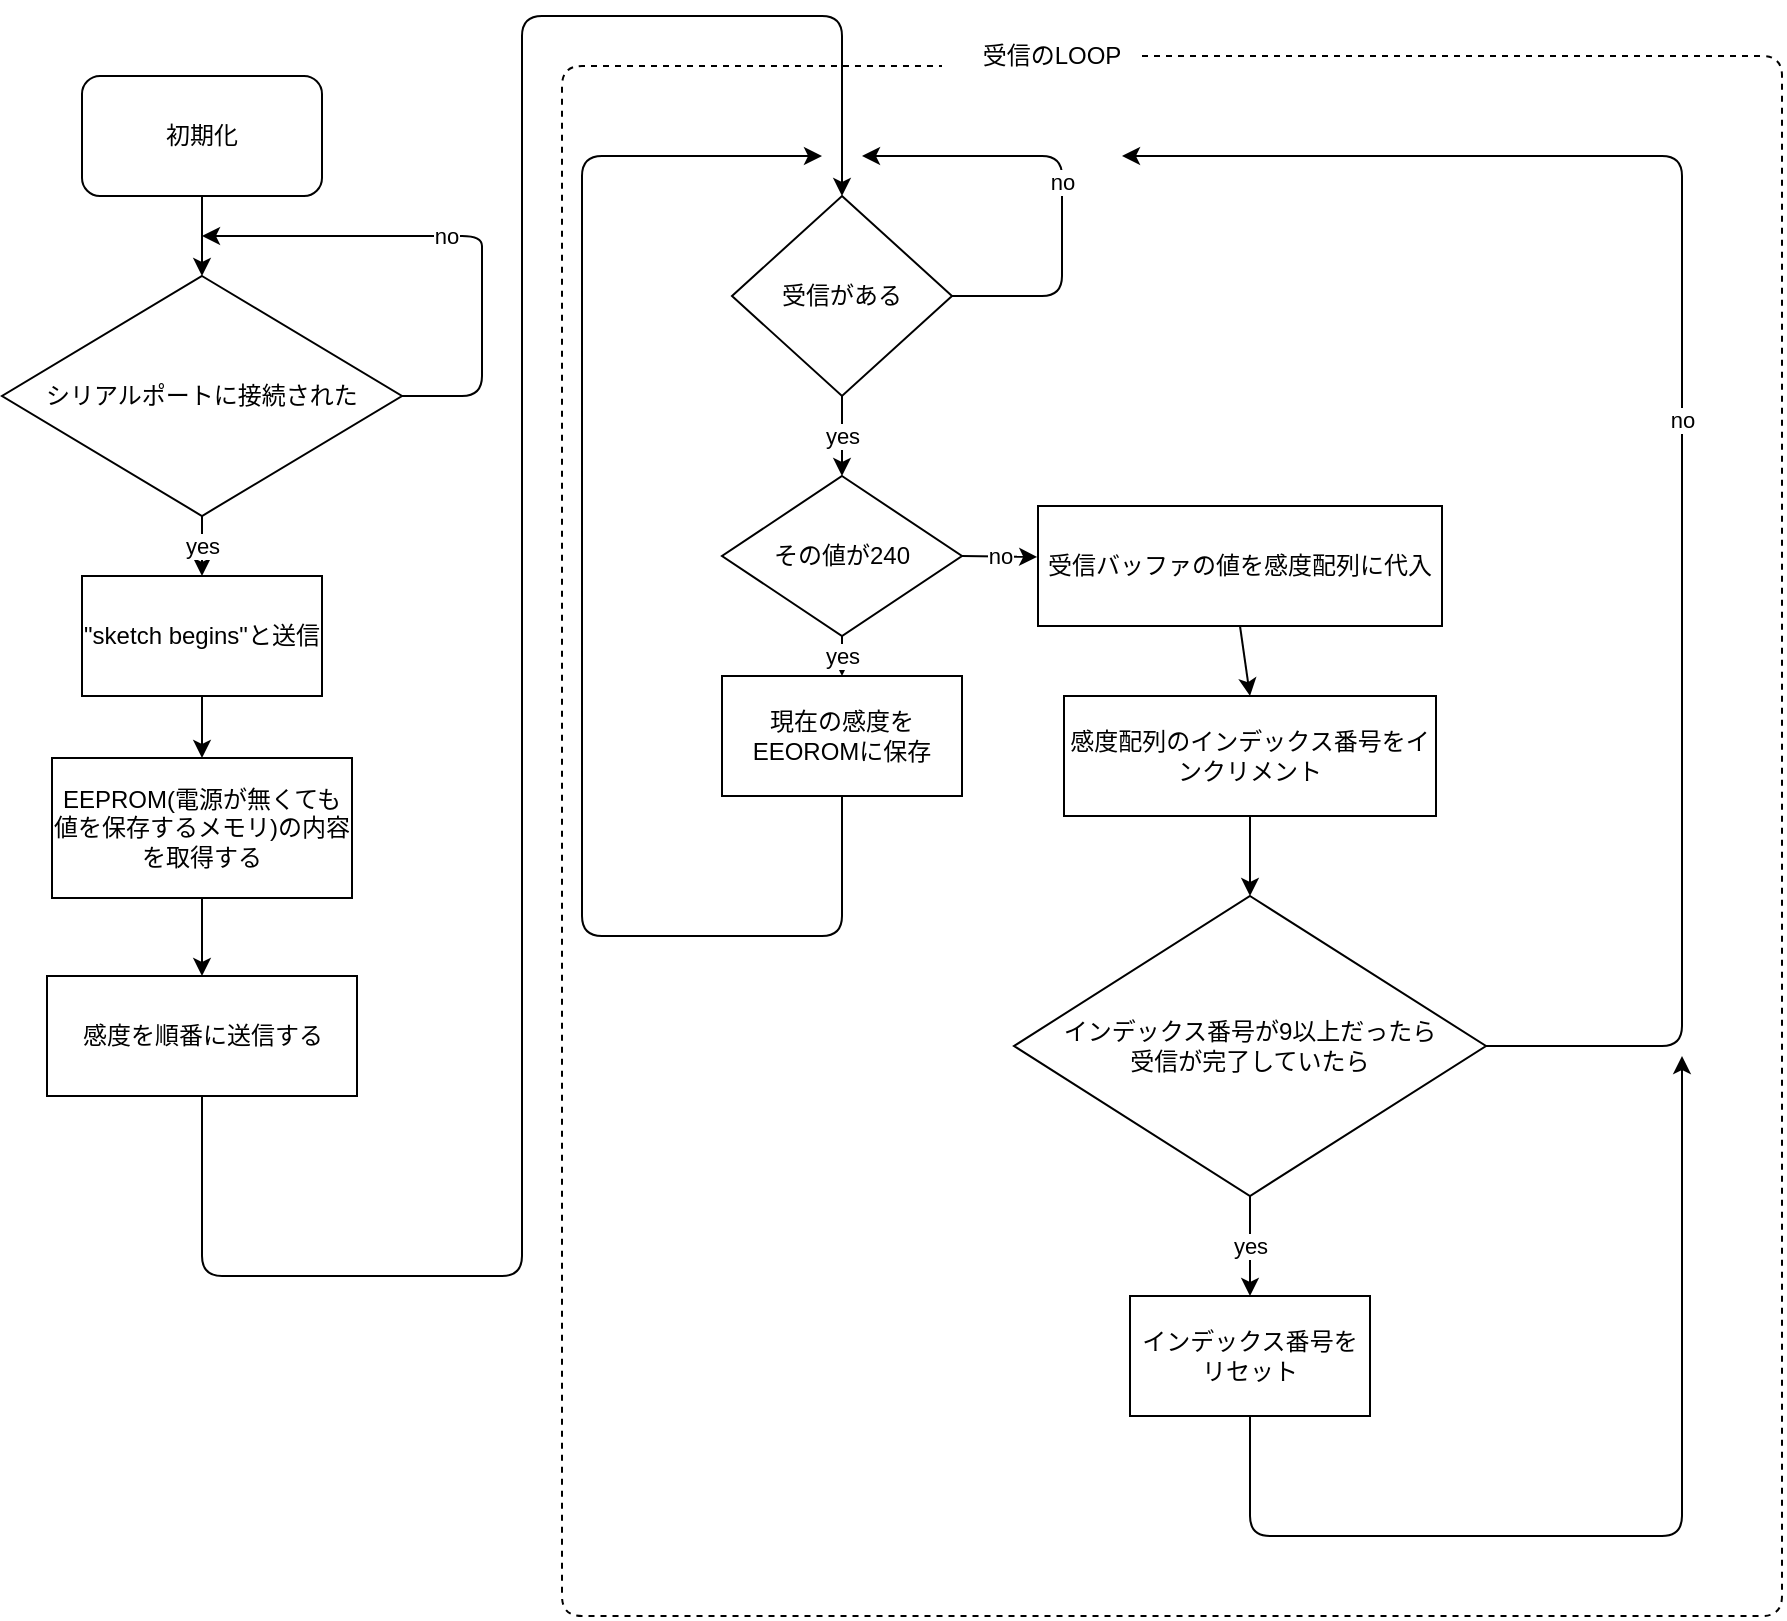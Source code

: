 <mxfile>
    <diagram id="rEKL55N3FCVVP_hhcAe7" name="ページ1">
        <mxGraphModel dx="1781" dy="1001" grid="1" gridSize="10" guides="1" tooltips="1" connect="1" arrows="1" fold="1" page="1" pageScale="1" pageWidth="827" pageHeight="1169" math="0" shadow="0">
            <root>
                <mxCell id="0"/>
                <mxCell id="1" parent="0"/>
                <mxCell id="7" style="edgeStyle=none;html=1;exitX=0.5;exitY=1;exitDx=0;exitDy=0;entryX=0.5;entryY=0;entryDx=0;entryDy=0;" edge="1" parent="1" source="2" target="4">
                    <mxGeometry relative="1" as="geometry"/>
                </mxCell>
                <mxCell id="2" value="初期化" style="rounded=1;whiteSpace=wrap;html=1;" vertex="1" parent="1">
                    <mxGeometry x="150" y="350" width="120" height="60" as="geometry"/>
                </mxCell>
                <mxCell id="14" style="edgeStyle=none;html=1;exitX=0.5;exitY=1;exitDx=0;exitDy=0;entryX=0.5;entryY=0;entryDx=0;entryDy=0;" edge="1" parent="1" source="3" target="5">
                    <mxGeometry relative="1" as="geometry"/>
                </mxCell>
                <mxCell id="3" value="&quot;sketch begins&quot;と送信" style="rounded=0;whiteSpace=wrap;html=1;" vertex="1" parent="1">
                    <mxGeometry x="150" y="600" width="120" height="60" as="geometry"/>
                </mxCell>
                <mxCell id="8" value="yes" style="edgeStyle=none;html=1;" edge="1" parent="1" source="4" target="3">
                    <mxGeometry relative="1" as="geometry"/>
                </mxCell>
                <mxCell id="12" value="" style="edgeStyle=none;html=1;exitX=1;exitY=0.5;exitDx=0;exitDy=0;" edge="1" parent="1" source="4">
                    <mxGeometry relative="1" as="geometry">
                        <mxPoint x="210" y="430" as="targetPoint"/>
                        <Array as="points">
                            <mxPoint x="350" y="510"/>
                            <mxPoint x="350" y="480"/>
                            <mxPoint x="350" y="450"/>
                            <mxPoint x="350" y="430"/>
                        </Array>
                    </mxGeometry>
                </mxCell>
                <mxCell id="13" value="no" style="edgeLabel;html=1;align=center;verticalAlign=middle;resizable=0;points=[];" vertex="1" connectable="0" parent="12">
                    <mxGeometry x="0.062" relative="1" as="geometry">
                        <mxPoint as="offset"/>
                    </mxGeometry>
                </mxCell>
                <mxCell id="4" value="シリアルポートに接続された" style="rhombus;whiteSpace=wrap;html=1;" vertex="1" parent="1">
                    <mxGeometry x="110" y="450" width="200" height="120" as="geometry"/>
                </mxCell>
                <mxCell id="23" style="edgeStyle=none;html=1;exitX=0.5;exitY=1;exitDx=0;exitDy=0;entryX=0.5;entryY=0;entryDx=0;entryDy=0;" edge="1" parent="1" source="5" target="16">
                    <mxGeometry relative="1" as="geometry"/>
                </mxCell>
                <mxCell id="5" value="EEPROM(電源が無くても値を保存するメモリ)の内容を取得する" style="rounded=0;whiteSpace=wrap;html=1;" vertex="1" parent="1">
                    <mxGeometry x="135" y="691" width="150" height="70" as="geometry"/>
                </mxCell>
                <mxCell id="24" style="edgeStyle=none;html=1;exitX=0.5;exitY=1;exitDx=0;exitDy=0;entryX=0.5;entryY=0;entryDx=0;entryDy=0;" edge="1" parent="1" source="16" target="18">
                    <mxGeometry relative="1" as="geometry">
                        <Array as="points">
                            <mxPoint x="210" y="950"/>
                            <mxPoint x="370" y="950"/>
                            <mxPoint x="370" y="320"/>
                            <mxPoint x="530" y="320"/>
                        </Array>
                    </mxGeometry>
                </mxCell>
                <mxCell id="16" value="感度を順番に送信する" style="rounded=0;whiteSpace=wrap;html=1;" vertex="1" parent="1">
                    <mxGeometry x="132.5" y="800" width="155" height="60" as="geometry"/>
                </mxCell>
                <mxCell id="27" value="yes" style="edgeStyle=none;html=1;exitX=0.5;exitY=1;exitDx=0;exitDy=0;entryX=0.5;entryY=0;entryDx=0;entryDy=0;" edge="1" parent="1" source="18" target="20">
                    <mxGeometry relative="1" as="geometry"/>
                </mxCell>
                <mxCell id="29" value="no" style="edgeStyle=none;html=1;exitX=1;exitY=0.5;exitDx=0;exitDy=0;" edge="1" parent="1" source="18">
                    <mxGeometry relative="1" as="geometry">
                        <mxPoint x="540" y="390" as="targetPoint"/>
                        <Array as="points">
                            <mxPoint x="640" y="460"/>
                            <mxPoint x="640" y="390"/>
                        </Array>
                    </mxGeometry>
                </mxCell>
                <mxCell id="18" value="受信がある" style="rhombus;whiteSpace=wrap;html=1;" vertex="1" parent="1">
                    <mxGeometry x="475" y="410" width="110" height="100" as="geometry"/>
                </mxCell>
                <mxCell id="28" value="yes" style="edgeStyle=none;html=1;exitX=0.5;exitY=1;exitDx=0;exitDy=0;entryX=0.5;entryY=0;entryDx=0;entryDy=0;" edge="1" parent="1" source="20" target="21">
                    <mxGeometry relative="1" as="geometry"/>
                </mxCell>
                <mxCell id="32" value="no" style="edgeStyle=none;html=1;exitX=1;exitY=0.5;exitDx=0;exitDy=0;entryX=-0.002;entryY=0.424;entryDx=0;entryDy=0;entryPerimeter=0;" edge="1" parent="1" source="20" target="30">
                    <mxGeometry relative="1" as="geometry"/>
                </mxCell>
                <mxCell id="20" value="その値が240" style="rhombus;whiteSpace=wrap;html=1;" vertex="1" parent="1">
                    <mxGeometry x="470" y="550" width="120" height="80" as="geometry"/>
                </mxCell>
                <mxCell id="34" style="edgeStyle=none;html=1;exitX=0.5;exitY=1;exitDx=0;exitDy=0;" edge="1" parent="1" source="21">
                    <mxGeometry relative="1" as="geometry">
                        <mxPoint x="520" y="390" as="targetPoint"/>
                        <Array as="points">
                            <mxPoint x="530" y="750"/>
                            <mxPoint x="530" y="780"/>
                            <mxPoint x="400" y="780"/>
                            <mxPoint x="400" y="390"/>
                        </Array>
                    </mxGeometry>
                </mxCell>
                <mxCell id="21" value="現在の感度をEEOROMに保存" style="rounded=0;whiteSpace=wrap;html=1;" vertex="1" parent="1">
                    <mxGeometry x="470" y="650" width="120" height="60" as="geometry"/>
                </mxCell>
                <mxCell id="37" style="edgeStyle=none;html=1;exitX=0.5;exitY=1;exitDx=0;exitDy=0;entryX=0.5;entryY=0;entryDx=0;entryDy=0;" edge="1" parent="1" source="30" target="36">
                    <mxGeometry relative="1" as="geometry"/>
                </mxCell>
                <mxCell id="30" value="受信バッファの値を感度配列に代入　" style="rounded=0;whiteSpace=wrap;html=1;" vertex="1" parent="1">
                    <mxGeometry x="628" y="565" width="202" height="60" as="geometry"/>
                </mxCell>
                <mxCell id="40" value="yes" style="edgeStyle=none;html=1;exitX=0.5;exitY=1;exitDx=0;exitDy=0;entryX=0.5;entryY=0;entryDx=0;entryDy=0;" edge="1" parent="1" source="35" target="39">
                    <mxGeometry relative="1" as="geometry"/>
                </mxCell>
                <mxCell id="41" value="no" style="edgeStyle=none;html=1;exitX=1;exitY=0.5;exitDx=0;exitDy=0;" edge="1" parent="1" source="35">
                    <mxGeometry relative="1" as="geometry">
                        <mxPoint x="670" y="390" as="targetPoint"/>
                        <Array as="points">
                            <mxPoint x="950" y="835"/>
                            <mxPoint x="950" y="390"/>
                        </Array>
                    </mxGeometry>
                </mxCell>
                <mxCell id="35" value="インデックス番号が9以上だったら&lt;br&gt;受信が完了していたら" style="rhombus;whiteSpace=wrap;html=1;" vertex="1" parent="1">
                    <mxGeometry x="616" y="760" width="236" height="150" as="geometry"/>
                </mxCell>
                <mxCell id="38" style="edgeStyle=none;html=1;exitX=0.5;exitY=1;exitDx=0;exitDy=0;entryX=0.5;entryY=0;entryDx=0;entryDy=0;" edge="1" parent="1" source="36" target="35">
                    <mxGeometry relative="1" as="geometry"/>
                </mxCell>
                <mxCell id="36" value="感度配列のインデックス番号をインクリメント" style="rounded=0;whiteSpace=wrap;html=1;" vertex="1" parent="1">
                    <mxGeometry x="641" y="660" width="186" height="60" as="geometry"/>
                </mxCell>
                <mxCell id="42" style="edgeStyle=none;html=1;exitX=0.5;exitY=1;exitDx=0;exitDy=0;" edge="1" parent="1" source="39">
                    <mxGeometry relative="1" as="geometry">
                        <mxPoint x="950" y="840" as="targetPoint"/>
                        <Array as="points">
                            <mxPoint x="734" y="1080"/>
                            <mxPoint x="950" y="1080"/>
                        </Array>
                    </mxGeometry>
                </mxCell>
                <mxCell id="39" value="インデックス番号をリセット" style="rounded=0;whiteSpace=wrap;html=1;" vertex="1" parent="1">
                    <mxGeometry x="674" y="960" width="120" height="60" as="geometry"/>
                </mxCell>
                <mxCell id="43" value="受信のLOOP" style="text;html=1;strokeColor=none;fillColor=none;align=center;verticalAlign=middle;whiteSpace=wrap;rounded=0;" vertex="1" parent="1">
                    <mxGeometry x="580" y="330" width="110" height="20" as="geometry"/>
                </mxCell>
                <mxCell id="45" value="" style="endArrow=none;dashed=1;html=1;entryX=0;entryY=0.75;entryDx=0;entryDy=0;" edge="1" parent="1" target="43">
                    <mxGeometry width="50" height="50" relative="1" as="geometry">
                        <mxPoint x="680" y="340" as="sourcePoint"/>
                        <mxPoint x="380" y="340" as="targetPoint"/>
                        <Array as="points">
                            <mxPoint x="1000" y="340"/>
                            <mxPoint x="1000" y="1120"/>
                            <mxPoint x="390" y="1120"/>
                            <mxPoint x="390" y="345"/>
                        </Array>
                    </mxGeometry>
                </mxCell>
            </root>
        </mxGraphModel>
    </diagram>
</mxfile>